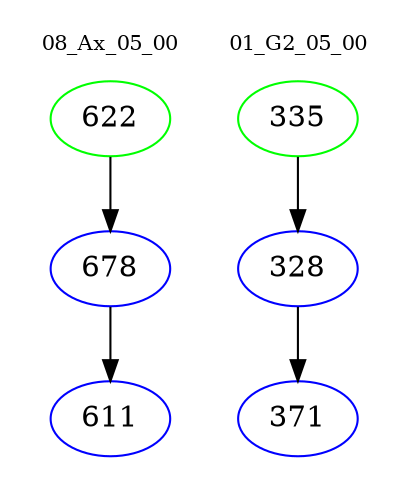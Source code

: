 digraph{
subgraph cluster_0 {
color = white
label = "08_Ax_05_00";
fontsize=10;
T0_622 [label="622", color="green"]
T0_622 -> T0_678 [color="black"]
T0_678 [label="678", color="blue"]
T0_678 -> T0_611 [color="black"]
T0_611 [label="611", color="blue"]
}
subgraph cluster_1 {
color = white
label = "01_G2_05_00";
fontsize=10;
T1_335 [label="335", color="green"]
T1_335 -> T1_328 [color="black"]
T1_328 [label="328", color="blue"]
T1_328 -> T1_371 [color="black"]
T1_371 [label="371", color="blue"]
}
}

